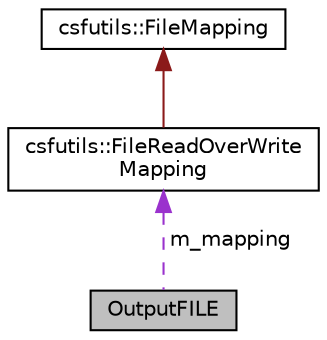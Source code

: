 digraph "OutputFILE"
{
 // LATEX_PDF_SIZE
  edge [fontname="Helvetica",fontsize="10",labelfontname="Helvetica",labelfontsize="10"];
  node [fontname="Helvetica",fontsize="10",shape=record];
  Node1 [label="OutputFILE",height=0.2,width=0.4,color="black", fillcolor="grey75", style="filled", fontcolor="black",tooltip=" "];
  Node2 -> Node1 [dir="back",color="darkorchid3",fontsize="10",style="dashed",label=" m_mapping" ,fontname="Helvetica"];
  Node2 [label="csfutils::FileReadOverWrite\lMapping",height=0.2,width=0.4,color="black", fillcolor="white", style="filled",URL="$classcsfutils_1_1_file_read_over_write_mapping.html",tooltip=" "];
  Node3 -> Node2 [dir="back",color="firebrick4",fontsize="10",style="solid",fontname="Helvetica"];
  Node3 [label="csfutils::FileMapping",height=0.2,width=0.4,color="black", fillcolor="white", style="filled",URL="$classcsfutils_1_1_file_mapping.html",tooltip=" "];
}
